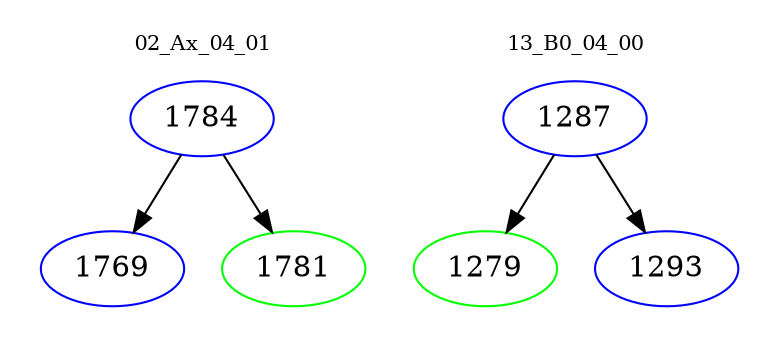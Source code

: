 digraph{
subgraph cluster_0 {
color = white
label = "02_Ax_04_01";
fontsize=10;
T0_1784 [label="1784", color="blue"]
T0_1784 -> T0_1769 [color="black"]
T0_1769 [label="1769", color="blue"]
T0_1784 -> T0_1781 [color="black"]
T0_1781 [label="1781", color="green"]
}
subgraph cluster_1 {
color = white
label = "13_B0_04_00";
fontsize=10;
T1_1287 [label="1287", color="blue"]
T1_1287 -> T1_1279 [color="black"]
T1_1279 [label="1279", color="green"]
T1_1287 -> T1_1293 [color="black"]
T1_1293 [label="1293", color="blue"]
}
}

